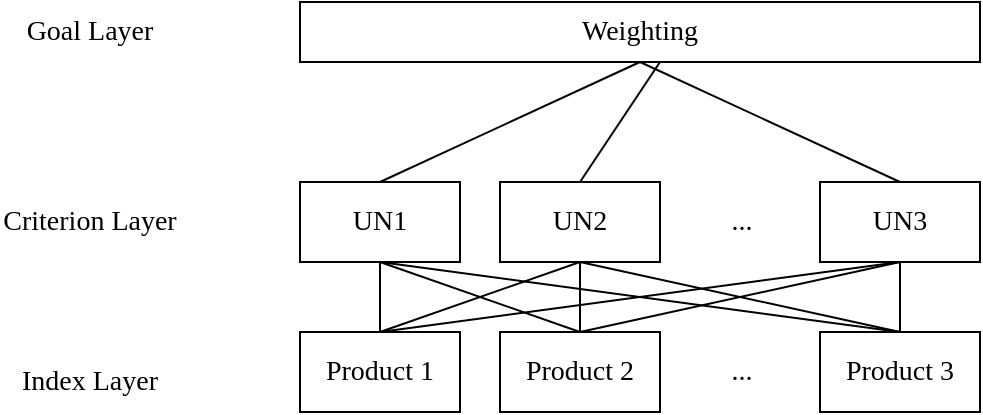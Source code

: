 <mxfile version="17.5.0" type="github">
  <diagram id="rdAf-4bm8WAFSmJQ0he8" name="Page-1">
    <mxGraphModel dx="1016" dy="547" grid="1" gridSize="10" guides="1" tooltips="1" connect="1" arrows="1" fold="1" page="1" pageScale="1" pageWidth="827" pageHeight="1169" math="0" shadow="0">
      <root>
        <mxCell id="0" />
        <mxCell id="1" parent="0" />
        <mxCell id="P-MKVrw5kjLIv1y3gI0b-3" value="Weighting" style="rounded=0;whiteSpace=wrap;html=1;fontFamily=Times New Roman;fontSize=14;" vertex="1" parent="1">
          <mxGeometry x="250" y="250" width="340" height="30" as="geometry" />
        </mxCell>
        <mxCell id="P-MKVrw5kjLIv1y3gI0b-5" value="UN1" style="rounded=0;whiteSpace=wrap;html=1;fontFamily=Times New Roman;fontSize=14;" vertex="1" parent="1">
          <mxGeometry x="250" y="340" width="80" height="40" as="geometry" />
        </mxCell>
        <mxCell id="P-MKVrw5kjLIv1y3gI0b-6" value="UN2" style="rounded=0;whiteSpace=wrap;html=1;fontFamily=Times New Roman;fontSize=14;" vertex="1" parent="1">
          <mxGeometry x="350" y="340" width="80" height="40" as="geometry" />
        </mxCell>
        <mxCell id="P-MKVrw5kjLIv1y3gI0b-7" value="Goal Layer" style="text;html=1;strokeColor=none;fillColor=none;align=center;verticalAlign=middle;whiteSpace=wrap;rounded=0;fontFamily=Times New Roman;fontSize=14;" vertex="1" parent="1">
          <mxGeometry x="100" y="250" width="90" height="30" as="geometry" />
        </mxCell>
        <mxCell id="P-MKVrw5kjLIv1y3gI0b-8" value="UN3" style="rounded=0;whiteSpace=wrap;html=1;fontFamily=Times New Roman;fontSize=14;" vertex="1" parent="1">
          <mxGeometry x="510" y="340" width="80" height="40" as="geometry" />
        </mxCell>
        <mxCell id="P-MKVrw5kjLIv1y3gI0b-11" value="Product 1" style="rounded=0;whiteSpace=wrap;html=1;fontFamily=Times New Roman;fontSize=14;" vertex="1" parent="1">
          <mxGeometry x="250" y="415" width="80" height="40" as="geometry" />
        </mxCell>
        <mxCell id="P-MKVrw5kjLIv1y3gI0b-12" value="Criterion Layer" style="text;html=1;strokeColor=none;fillColor=none;align=center;verticalAlign=middle;whiteSpace=wrap;rounded=0;fontFamily=Times New Roman;fontSize=14;" vertex="1" parent="1">
          <mxGeometry x="100" y="345" width="90" height="30" as="geometry" />
        </mxCell>
        <mxCell id="P-MKVrw5kjLIv1y3gI0b-13" value="Index Layer" style="text;html=1;strokeColor=none;fillColor=none;align=center;verticalAlign=middle;whiteSpace=wrap;rounded=0;fontFamily=Times New Roman;fontSize=14;" vertex="1" parent="1">
          <mxGeometry x="100" y="425" width="90" height="30" as="geometry" />
        </mxCell>
        <mxCell id="P-MKVrw5kjLIv1y3gI0b-14" value="Product 2" style="rounded=0;whiteSpace=wrap;html=1;fontFamily=Times New Roman;fontSize=14;" vertex="1" parent="1">
          <mxGeometry x="350" y="415" width="80" height="40" as="geometry" />
        </mxCell>
        <mxCell id="P-MKVrw5kjLIv1y3gI0b-15" value="Product 3" style="rounded=0;whiteSpace=wrap;html=1;fontFamily=Times New Roman;fontSize=14;" vertex="1" parent="1">
          <mxGeometry x="510" y="415" width="80" height="40" as="geometry" />
        </mxCell>
        <mxCell id="P-MKVrw5kjLIv1y3gI0b-16" value="" style="endArrow=none;html=1;rounded=0;entryX=0.5;entryY=1;entryDx=0;entryDy=0;exitX=0.5;exitY=0;exitDx=0;exitDy=0;fontFamily=Times New Roman;fontSize=14;" edge="1" parent="1" source="P-MKVrw5kjLIv1y3gI0b-5" target="P-MKVrw5kjLIv1y3gI0b-3">
          <mxGeometry width="50" height="50" relative="1" as="geometry">
            <mxPoint x="370" y="350" as="sourcePoint" />
            <mxPoint x="420" y="300" as="targetPoint" />
          </mxGeometry>
        </mxCell>
        <mxCell id="P-MKVrw5kjLIv1y3gI0b-17" value="" style="endArrow=none;html=1;rounded=0;exitX=0.5;exitY=0;exitDx=0;exitDy=0;fontFamily=Times New Roman;fontSize=14;" edge="1" parent="1" source="P-MKVrw5kjLIv1y3gI0b-6">
          <mxGeometry width="50" height="50" relative="1" as="geometry">
            <mxPoint x="450" y="370" as="sourcePoint" />
            <mxPoint x="430" y="280" as="targetPoint" />
          </mxGeometry>
        </mxCell>
        <mxCell id="P-MKVrw5kjLIv1y3gI0b-18" value="" style="endArrow=none;html=1;rounded=0;entryX=0.5;entryY=1;entryDx=0;entryDy=0;exitX=0.5;exitY=0;exitDx=0;exitDy=0;fontFamily=Times New Roman;fontSize=14;" edge="1" parent="1" source="P-MKVrw5kjLIv1y3gI0b-8" target="P-MKVrw5kjLIv1y3gI0b-3">
          <mxGeometry width="50" height="50" relative="1" as="geometry">
            <mxPoint x="460" y="390" as="sourcePoint" />
            <mxPoint x="510" y="340" as="targetPoint" />
          </mxGeometry>
        </mxCell>
        <mxCell id="P-MKVrw5kjLIv1y3gI0b-19" value="..." style="text;html=1;strokeColor=none;fillColor=none;align=center;verticalAlign=middle;whiteSpace=wrap;rounded=0;fontFamily=Times New Roman;fontSize=14;" vertex="1" parent="1">
          <mxGeometry x="441" y="345" width="60" height="30" as="geometry" />
        </mxCell>
        <mxCell id="P-MKVrw5kjLIv1y3gI0b-21" value="" style="endArrow=none;html=1;rounded=0;entryX=0.5;entryY=1;entryDx=0;entryDy=0;exitX=0.5;exitY=0;exitDx=0;exitDy=0;fontFamily=Times New Roman;fontSize=14;" edge="1" parent="1" source="P-MKVrw5kjLIv1y3gI0b-11" target="P-MKVrw5kjLIv1y3gI0b-5">
          <mxGeometry width="50" height="50" relative="1" as="geometry">
            <mxPoint x="280" y="420" as="sourcePoint" />
            <mxPoint x="330" y="370" as="targetPoint" />
          </mxGeometry>
        </mxCell>
        <mxCell id="P-MKVrw5kjLIv1y3gI0b-22" value="" style="endArrow=none;html=1;rounded=0;entryX=0.5;entryY=1;entryDx=0;entryDy=0;exitX=0.5;exitY=0;exitDx=0;exitDy=0;fontFamily=Times New Roman;fontSize=14;" edge="1" parent="1" source="P-MKVrw5kjLIv1y3gI0b-14" target="P-MKVrw5kjLIv1y3gI0b-5">
          <mxGeometry width="50" height="50" relative="1" as="geometry">
            <mxPoint x="320" y="520" as="sourcePoint" />
            <mxPoint x="370" y="470" as="targetPoint" />
          </mxGeometry>
        </mxCell>
        <mxCell id="P-MKVrw5kjLIv1y3gI0b-23" value="" style="endArrow=none;html=1;rounded=0;entryX=0.5;entryY=1;entryDx=0;entryDy=0;exitX=0.5;exitY=0;exitDx=0;exitDy=0;fontFamily=Times New Roman;fontSize=14;" edge="1" parent="1" source="P-MKVrw5kjLIv1y3gI0b-15" target="P-MKVrw5kjLIv1y3gI0b-5">
          <mxGeometry width="50" height="50" relative="1" as="geometry">
            <mxPoint x="460" y="440" as="sourcePoint" />
            <mxPoint x="510" y="390" as="targetPoint" />
          </mxGeometry>
        </mxCell>
        <mxCell id="P-MKVrw5kjLIv1y3gI0b-24" value="" style="endArrow=none;html=1;rounded=0;entryX=0.5;entryY=1;entryDx=0;entryDy=0;exitX=0.5;exitY=0;exitDx=0;exitDy=0;fontFamily=Times New Roman;fontSize=14;" edge="1" parent="1" source="P-MKVrw5kjLIv1y3gI0b-14" target="P-MKVrw5kjLIv1y3gI0b-6">
          <mxGeometry width="50" height="50" relative="1" as="geometry">
            <mxPoint x="390" y="410" as="sourcePoint" />
            <mxPoint x="390" y="490" as="targetPoint" />
          </mxGeometry>
        </mxCell>
        <mxCell id="P-MKVrw5kjLIv1y3gI0b-25" value="" style="endArrow=none;html=1;rounded=0;entryX=0.5;entryY=1;entryDx=0;entryDy=0;exitX=0.5;exitY=0;exitDx=0;exitDy=0;fontFamily=Times New Roman;fontSize=14;" edge="1" parent="1" source="P-MKVrw5kjLIv1y3gI0b-15" target="P-MKVrw5kjLIv1y3gI0b-8">
          <mxGeometry width="50" height="50" relative="1" as="geometry">
            <mxPoint x="530" y="510" as="sourcePoint" />
            <mxPoint x="580" y="460" as="targetPoint" />
          </mxGeometry>
        </mxCell>
        <mxCell id="P-MKVrw5kjLIv1y3gI0b-27" value="" style="endArrow=none;html=1;rounded=0;entryX=0.5;entryY=1;entryDx=0;entryDy=0;exitX=0.5;exitY=0;exitDx=0;exitDy=0;fontFamily=Times New Roman;fontSize=14;" edge="1" parent="1" source="P-MKVrw5kjLIv1y3gI0b-14" target="P-MKVrw5kjLIv1y3gI0b-8">
          <mxGeometry width="50" height="50" relative="1" as="geometry">
            <mxPoint x="610" y="430" as="sourcePoint" />
            <mxPoint x="660" y="380" as="targetPoint" />
          </mxGeometry>
        </mxCell>
        <mxCell id="P-MKVrw5kjLIv1y3gI0b-28" value="" style="endArrow=none;html=1;rounded=0;entryX=0.5;entryY=1;entryDx=0;entryDy=0;exitX=0.5;exitY=0;exitDx=0;exitDy=0;fontFamily=Times New Roman;fontSize=14;" edge="1" parent="1" source="P-MKVrw5kjLIv1y3gI0b-15" target="P-MKVrw5kjLIv1y3gI0b-6">
          <mxGeometry width="50" height="50" relative="1" as="geometry">
            <mxPoint x="450" y="530" as="sourcePoint" />
            <mxPoint x="500" y="480" as="targetPoint" />
          </mxGeometry>
        </mxCell>
        <mxCell id="P-MKVrw5kjLIv1y3gI0b-29" value="" style="endArrow=none;html=1;rounded=0;entryX=0.5;entryY=0;entryDx=0;entryDy=0;exitX=0.5;exitY=1;exitDx=0;exitDy=0;fontFamily=Times New Roman;fontSize=14;" edge="1" parent="1" source="P-MKVrw5kjLIv1y3gI0b-8" target="P-MKVrw5kjLIv1y3gI0b-11">
          <mxGeometry width="50" height="50" relative="1" as="geometry">
            <mxPoint x="500" y="530" as="sourcePoint" />
            <mxPoint x="550" y="480" as="targetPoint" />
          </mxGeometry>
        </mxCell>
        <mxCell id="P-MKVrw5kjLIv1y3gI0b-30" value="" style="endArrow=none;html=1;rounded=0;entryX=0.5;entryY=1;entryDx=0;entryDy=0;exitX=0.5;exitY=0;exitDx=0;exitDy=0;fontFamily=Times New Roman;fontSize=14;" edge="1" parent="1" source="P-MKVrw5kjLIv1y3gI0b-11" target="P-MKVrw5kjLIv1y3gI0b-6">
          <mxGeometry width="50" height="50" relative="1" as="geometry">
            <mxPoint x="380" y="520" as="sourcePoint" />
            <mxPoint x="430" y="470" as="targetPoint" />
          </mxGeometry>
        </mxCell>
        <mxCell id="P-MKVrw5kjLIv1y3gI0b-31" value="..." style="text;html=1;strokeColor=none;fillColor=none;align=center;verticalAlign=middle;whiteSpace=wrap;rounded=0;fontFamily=Times New Roman;fontSize=14;" vertex="1" parent="1">
          <mxGeometry x="441" y="420" width="60" height="30" as="geometry" />
        </mxCell>
      </root>
    </mxGraphModel>
  </diagram>
</mxfile>
